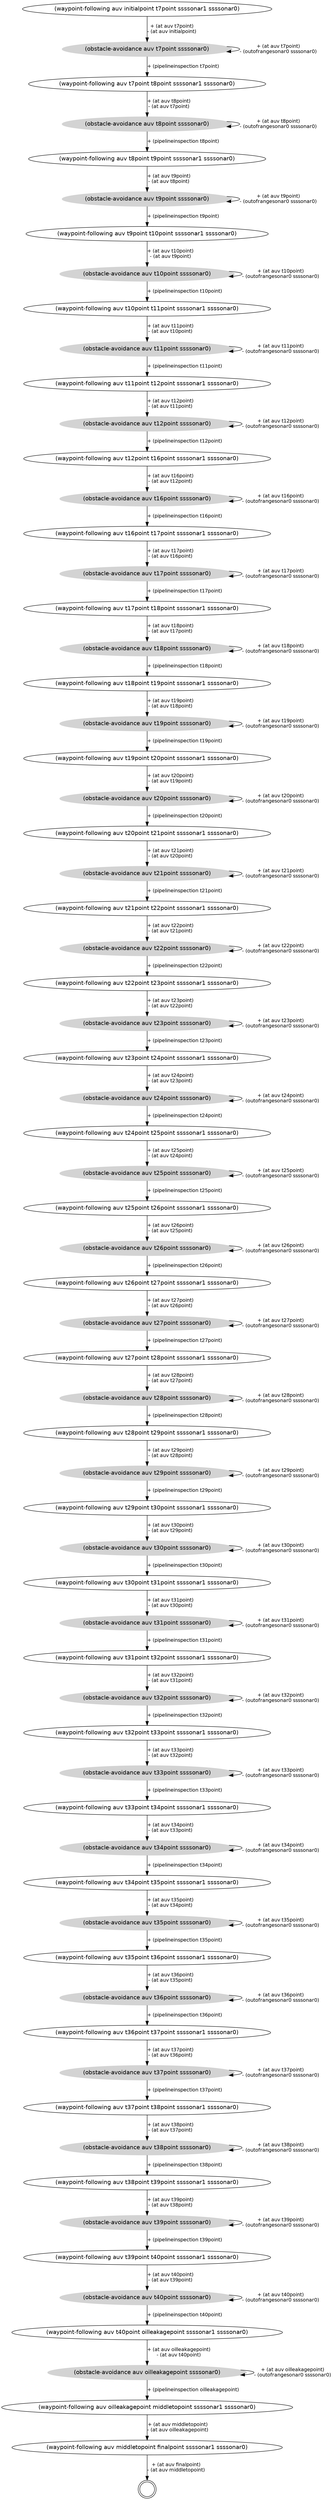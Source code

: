 digraph Struc {
 graph [fontname = "helvetica"];
 node [fontname = "helvetica"];
 edge [fontname = "helvetica"];
 node [shape=ellipse];
 packMode="graph";
 n0 [label="(waypoint-following auv initialpoint t7point ssssonar1 ssssonar0)"];
 n0->n1 [fontsize=12, label="+ (at auv t7point)\n- (at auv initialpoint)"];
 n1 [style=filled, color=lightgrey, label="(obstacle-avoidance auv t7point ssssonar0)"];
 n1->n1 [fontsize=12, label="+ (at auv t7point)\n- (outofrangesonar0 ssssonar0)"];
 n1->n2 [fontsize=12, label="+ (pipelineinspection t7point)"];
 n2 [label="(waypoint-following auv t7point t8point ssssonar1 ssssonar0)"];
 n2->n3 [fontsize=12, label="+ (at auv t8point)\n- (at auv t7point)"];
 n3 [style=filled, color=lightgrey, label="(obstacle-avoidance auv t8point ssssonar0)"];
 n3->n3 [fontsize=12, label="+ (at auv t8point)\n- (outofrangesonar0 ssssonar0)"];
 n3->n4 [fontsize=12, label="+ (pipelineinspection t8point)"];
 n4 [label="(waypoint-following auv t8point t9point ssssonar1 ssssonar0)"];
 n4->n5 [fontsize=12, label="+ (at auv t9point)\n- (at auv t8point)"];
 n5 [style=filled, color=lightgrey, label="(obstacle-avoidance auv t9point ssssonar0)"];
 n5->n5 [fontsize=12, label="+ (at auv t9point)\n- (outofrangesonar0 ssssonar0)"];
 n5->n6 [fontsize=12, label="+ (pipelineinspection t9point)"];
 n6 [label="(waypoint-following auv t9point t10point ssssonar1 ssssonar0)"];
 n6->n7 [fontsize=12, label="+ (at auv t10point)\n- (at auv t9point)"];
 n7 [style=filled, color=lightgrey, label="(obstacle-avoidance auv t10point ssssonar0)"];
 n7->n7 [fontsize=12, label="+ (at auv t10point)\n- (outofrangesonar0 ssssonar0)"];
 n7->n8 [fontsize=12, label="+ (pipelineinspection t10point)"];
 n8 [label="(waypoint-following auv t10point t11point ssssonar1 ssssonar0)"];
 n8->n9 [fontsize=12, label="+ (at auv t11point)\n- (at auv t10point)"];
 n9 [style=filled, color=lightgrey, label="(obstacle-avoidance auv t11point ssssonar0)"];
 n9->n9 [fontsize=12, label="+ (at auv t11point)\n- (outofrangesonar0 ssssonar0)"];
 n9->n10 [fontsize=12, label="+ (pipelineinspection t11point)"];
 n10 [label="(waypoint-following auv t11point t12point ssssonar1 ssssonar0)"];
 n10->n11 [fontsize=12, label="+ (at auv t12point)\n- (at auv t11point)"];
 n11 [style=filled, color=lightgrey, label="(obstacle-avoidance auv t12point ssssonar0)"];
 n11->n11 [fontsize=12, label="+ (at auv t12point)\n- (outofrangesonar0 ssssonar0)"];
 n11->n12 [fontsize=12, label="+ (pipelineinspection t12point)"];
 n12 [label="(waypoint-following auv t12point t16point ssssonar1 ssssonar0)"];
 n12->n13 [fontsize=12, label="+ (at auv t16point)\n- (at auv t12point)"];
 n13 [style=filled, color=lightgrey, label="(obstacle-avoidance auv t16point ssssonar0)"];
 n13->n13 [fontsize=12, label="+ (at auv t16point)\n- (outofrangesonar0 ssssonar0)"];
 n13->n14 [fontsize=12, label="+ (pipelineinspection t16point)"];
 n14 [label="(waypoint-following auv t16point t17point ssssonar1 ssssonar0)"];
 n14->n15 [fontsize=12, label="+ (at auv t17point)\n- (at auv t16point)"];
 n15 [style=filled, color=lightgrey, label="(obstacle-avoidance auv t17point ssssonar0)"];
 n15->n15 [fontsize=12, label="+ (at auv t17point)\n- (outofrangesonar0 ssssonar0)"];
 n15->n16 [fontsize=12, label="+ (pipelineinspection t17point)"];
 n16 [label="(waypoint-following auv t17point t18point ssssonar1 ssssonar0)"];
 n16->n17 [fontsize=12, label="+ (at auv t18point)\n- (at auv t17point)"];
 n17 [style=filled, color=lightgrey, label="(obstacle-avoidance auv t18point ssssonar0)"];
 n17->n17 [fontsize=12, label="+ (at auv t18point)\n- (outofrangesonar0 ssssonar0)"];
 n17->n18 [fontsize=12, label="+ (pipelineinspection t18point)"];
 n18 [label="(waypoint-following auv t18point t19point ssssonar1 ssssonar0)"];
 n18->n19 [fontsize=12, label="+ (at auv t19point)\n- (at auv t18point)"];
 n19 [style=filled, color=lightgrey, label="(obstacle-avoidance auv t19point ssssonar0)"];
 n19->n19 [fontsize=12, label="+ (at auv t19point)\n- (outofrangesonar0 ssssonar0)"];
 n19->n20 [fontsize=12, label="+ (pipelineinspection t19point)"];
 n20 [label="(waypoint-following auv t19point t20point ssssonar1 ssssonar0)"];
 n20->n21 [fontsize=12, label="+ (at auv t20point)\n- (at auv t19point)"];
 n21 [style=filled, color=lightgrey, label="(obstacle-avoidance auv t20point ssssonar0)"];
 n21->n21 [fontsize=12, label="+ (at auv t20point)\n- (outofrangesonar0 ssssonar0)"];
 n21->n22 [fontsize=12, label="+ (pipelineinspection t20point)"];
 n22 [label="(waypoint-following auv t20point t21point ssssonar1 ssssonar0)"];
 n22->n23 [fontsize=12, label="+ (at auv t21point)\n- (at auv t20point)"];
 n23 [style=filled, color=lightgrey, label="(obstacle-avoidance auv t21point ssssonar0)"];
 n23->n23 [fontsize=12, label="+ (at auv t21point)\n- (outofrangesonar0 ssssonar0)"];
 n23->n24 [fontsize=12, label="+ (pipelineinspection t21point)"];
 n24 [label="(waypoint-following auv t21point t22point ssssonar1 ssssonar0)"];
 n24->n25 [fontsize=12, label="+ (at auv t22point)\n- (at auv t21point)"];
 n25 [style=filled, color=lightgrey, label="(obstacle-avoidance auv t22point ssssonar0)"];
 n25->n25 [fontsize=12, label="+ (at auv t22point)\n- (outofrangesonar0 ssssonar0)"];
 n25->n26 [fontsize=12, label="+ (pipelineinspection t22point)"];
 n26 [label="(waypoint-following auv t22point t23point ssssonar1 ssssonar0)"];
 n26->n27 [fontsize=12, label="+ (at auv t23point)\n- (at auv t22point)"];
 n27 [style=filled, color=lightgrey, label="(obstacle-avoidance auv t23point ssssonar0)"];
 n27->n27 [fontsize=12, label="+ (at auv t23point)\n- (outofrangesonar0 ssssonar0)"];
 n27->n28 [fontsize=12, label="+ (pipelineinspection t23point)"];
 n28 [label="(waypoint-following auv t23point t24point ssssonar1 ssssonar0)"];
 n28->n29 [fontsize=12, label="+ (at auv t24point)\n- (at auv t23point)"];
 n29 [style=filled, color=lightgrey, label="(obstacle-avoidance auv t24point ssssonar0)"];
 n29->n29 [fontsize=12, label="+ (at auv t24point)\n- (outofrangesonar0 ssssonar0)"];
 n29->n30 [fontsize=12, label="+ (pipelineinspection t24point)"];
 n30 [label="(waypoint-following auv t24point t25point ssssonar1 ssssonar0)"];
 n30->n31 [fontsize=12, label="+ (at auv t25point)\n- (at auv t24point)"];
 n31 [style=filled, color=lightgrey, label="(obstacle-avoidance auv t25point ssssonar0)"];
 n31->n31 [fontsize=12, label="+ (at auv t25point)\n- (outofrangesonar0 ssssonar0)"];
 n31->n32 [fontsize=12, label="+ (pipelineinspection t25point)"];
 n32 [label="(waypoint-following auv t25point t26point ssssonar1 ssssonar0)"];
 n32->n33 [fontsize=12, label="+ (at auv t26point)\n- (at auv t25point)"];
 n33 [style=filled, color=lightgrey, label="(obstacle-avoidance auv t26point ssssonar0)"];
 n33->n33 [fontsize=12, label="+ (at auv t26point)\n- (outofrangesonar0 ssssonar0)"];
 n33->n34 [fontsize=12, label="+ (pipelineinspection t26point)"];
 n34 [label="(waypoint-following auv t26point t27point ssssonar1 ssssonar0)"];
 n34->n35 [fontsize=12, label="+ (at auv t27point)\n- (at auv t26point)"];
 n35 [style=filled, color=lightgrey, label="(obstacle-avoidance auv t27point ssssonar0)"];
 n35->n35 [fontsize=12, label="+ (at auv t27point)\n- (outofrangesonar0 ssssonar0)"];
 n35->n36 [fontsize=12, label="+ (pipelineinspection t27point)"];
 n36 [label="(waypoint-following auv t27point t28point ssssonar1 ssssonar0)"];
 n36->n37 [fontsize=12, label="+ (at auv t28point)\n- (at auv t27point)"];
 n37 [style=filled, color=lightgrey, label="(obstacle-avoidance auv t28point ssssonar0)"];
 n37->n37 [fontsize=12, label="+ (at auv t28point)\n- (outofrangesonar0 ssssonar0)"];
 n37->n38 [fontsize=12, label="+ (pipelineinspection t28point)"];
 n38 [label="(waypoint-following auv t28point t29point ssssonar1 ssssonar0)"];
 n38->n39 [fontsize=12, label="+ (at auv t29point)\n- (at auv t28point)"];
 n39 [style=filled, color=lightgrey, label="(obstacle-avoidance auv t29point ssssonar0)"];
 n39->n39 [fontsize=12, label="+ (at auv t29point)\n- (outofrangesonar0 ssssonar0)"];
 n39->n40 [fontsize=12, label="+ (pipelineinspection t29point)"];
 n40 [label="(waypoint-following auv t29point t30point ssssonar1 ssssonar0)"];
 n40->n41 [fontsize=12, label="+ (at auv t30point)\n- (at auv t29point)"];
 n41 [style=filled, color=lightgrey, label="(obstacle-avoidance auv t30point ssssonar0)"];
 n41->n41 [fontsize=12, label="+ (at auv t30point)\n- (outofrangesonar0 ssssonar0)"];
 n41->n42 [fontsize=12, label="+ (pipelineinspection t30point)"];
 n42 [label="(waypoint-following auv t30point t31point ssssonar1 ssssonar0)"];
 n42->n43 [fontsize=12, label="+ (at auv t31point)\n- (at auv t30point)"];
 n43 [style=filled, color=lightgrey, label="(obstacle-avoidance auv t31point ssssonar0)"];
 n43->n43 [fontsize=12, label="+ (at auv t31point)\n- (outofrangesonar0 ssssonar0)"];
 n43->n44 [fontsize=12, label="+ (pipelineinspection t31point)"];
 n44 [label="(waypoint-following auv t31point t32point ssssonar1 ssssonar0)"];
 n44->n45 [fontsize=12, label="+ (at auv t32point)\n- (at auv t31point)"];
 n45 [style=filled, color=lightgrey, label="(obstacle-avoidance auv t32point ssssonar0)"];
 n45->n45 [fontsize=12, label="+ (at auv t32point)\n- (outofrangesonar0 ssssonar0)"];
 n45->n46 [fontsize=12, label="+ (pipelineinspection t32point)"];
 n46 [label="(waypoint-following auv t32point t33point ssssonar1 ssssonar0)"];
 n46->n47 [fontsize=12, label="+ (at auv t33point)\n- (at auv t32point)"];
 n47 [style=filled, color=lightgrey, label="(obstacle-avoidance auv t33point ssssonar0)"];
 n47->n47 [fontsize=12, label="+ (at auv t33point)\n- (outofrangesonar0 ssssonar0)"];
 n47->n48 [fontsize=12, label="+ (pipelineinspection t33point)"];
 n48 [label="(waypoint-following auv t33point t34point ssssonar1 ssssonar0)"];
 n48->n49 [fontsize=12, label="+ (at auv t34point)\n- (at auv t33point)"];
 n49 [style=filled, color=lightgrey, label="(obstacle-avoidance auv t34point ssssonar0)"];
 n49->n49 [fontsize=12, label="+ (at auv t34point)\n- (outofrangesonar0 ssssonar0)"];
 n49->n50 [fontsize=12, label="+ (pipelineinspection t34point)"];
 n50 [label="(waypoint-following auv t34point t35point ssssonar1 ssssonar0)"];
 n50->n51 [fontsize=12, label="+ (at auv t35point)\n- (at auv t34point)"];
 n51 [style=filled, color=lightgrey, label="(obstacle-avoidance auv t35point ssssonar0)"];
 n51->n51 [fontsize=12, label="+ (at auv t35point)\n- (outofrangesonar0 ssssonar0)"];
 n51->n52 [fontsize=12, label="+ (pipelineinspection t35point)"];
 n52 [label="(waypoint-following auv t35point t36point ssssonar1 ssssonar0)"];
 n52->n53 [fontsize=12, label="+ (at auv t36point)\n- (at auv t35point)"];
 n53 [style=filled, color=lightgrey, label="(obstacle-avoidance auv t36point ssssonar0)"];
 n53->n53 [fontsize=12, label="+ (at auv t36point)\n- (outofrangesonar0 ssssonar0)"];
 n53->n54 [fontsize=12, label="+ (pipelineinspection t36point)"];
 n54 [label="(waypoint-following auv t36point t37point ssssonar1 ssssonar0)"];
 n54->n55 [fontsize=12, label="+ (at auv t37point)\n- (at auv t36point)"];
 n55 [style=filled, color=lightgrey, label="(obstacle-avoidance auv t37point ssssonar0)"];
 n55->n55 [fontsize=12, label="+ (at auv t37point)\n- (outofrangesonar0 ssssonar0)"];
 n55->n56 [fontsize=12, label="+ (pipelineinspection t37point)"];
 n56 [label="(waypoint-following auv t37point t38point ssssonar1 ssssonar0)"];
 n56->n57 [fontsize=12, label="+ (at auv t38point)\n- (at auv t37point)"];
 n57 [style=filled, color=lightgrey, label="(obstacle-avoidance auv t38point ssssonar0)"];
 n57->n57 [fontsize=12, label="+ (at auv t38point)\n- (outofrangesonar0 ssssonar0)"];
 n57->n58 [fontsize=12, label="+ (pipelineinspection t38point)"];
 n58 [label="(waypoint-following auv t38point t39point ssssonar1 ssssonar0)"];
 n58->n59 [fontsize=12, label="+ (at auv t39point)\n- (at auv t38point)"];
 n59 [style=filled, color=lightgrey, label="(obstacle-avoidance auv t39point ssssonar0)"];
 n59->n59 [fontsize=12, label="+ (at auv t39point)\n- (outofrangesonar0 ssssonar0)"];
 n59->n60 [fontsize=12, label="+ (pipelineinspection t39point)"];
 n60 [label="(waypoint-following auv t39point t40point ssssonar1 ssssonar0)"];
 n60->n61 [fontsize=12, label="+ (at auv t40point)\n- (at auv t39point)"];
 n61 [style=filled, color=lightgrey, label="(obstacle-avoidance auv t40point ssssonar0)"];
 n61->n61 [fontsize=12, label="+ (at auv t40point)\n- (outofrangesonar0 ssssonar0)"];
 n61->n62 [fontsize=12, label="+ (pipelineinspection t40point)"];
 n62 [label="(waypoint-following auv t40point oilleakagepoint ssssonar1 ssssonar0)"];
 n62->n63 [fontsize=12, label="+ (at auv oilleakagepoint)\n- (at auv t40point)"];
 n63 [style=filled, color=lightgrey, label="(obstacle-avoidance auv oilleakagepoint ssssonar0)"];
 n63->n63 [fontsize=12, label="+ (at auv oilleakagepoint)\n- (outofrangesonar0 ssssonar0)"];
 n63->n64 [fontsize=12, label="+ (pipelineinspection oilleakagepoint)"];
 n64 [label="(waypoint-following auv oilleakagepoint middletopoint ssssonar1 ssssonar0)"];
 n64->n65 [fontsize=12, label="+ (at auv middletopoint)\n- (at auv oilleakagepoint)"];
 n65 [label="(waypoint-following auv middletopoint finalpoint ssssonar1 ssssonar0)"];
 n65->n66 [fontsize=12, label="+ (at auv finalpoint)\n- (at auv middletopoint)"];
 n66 [shape=circle,label="",peripheries=2];
}